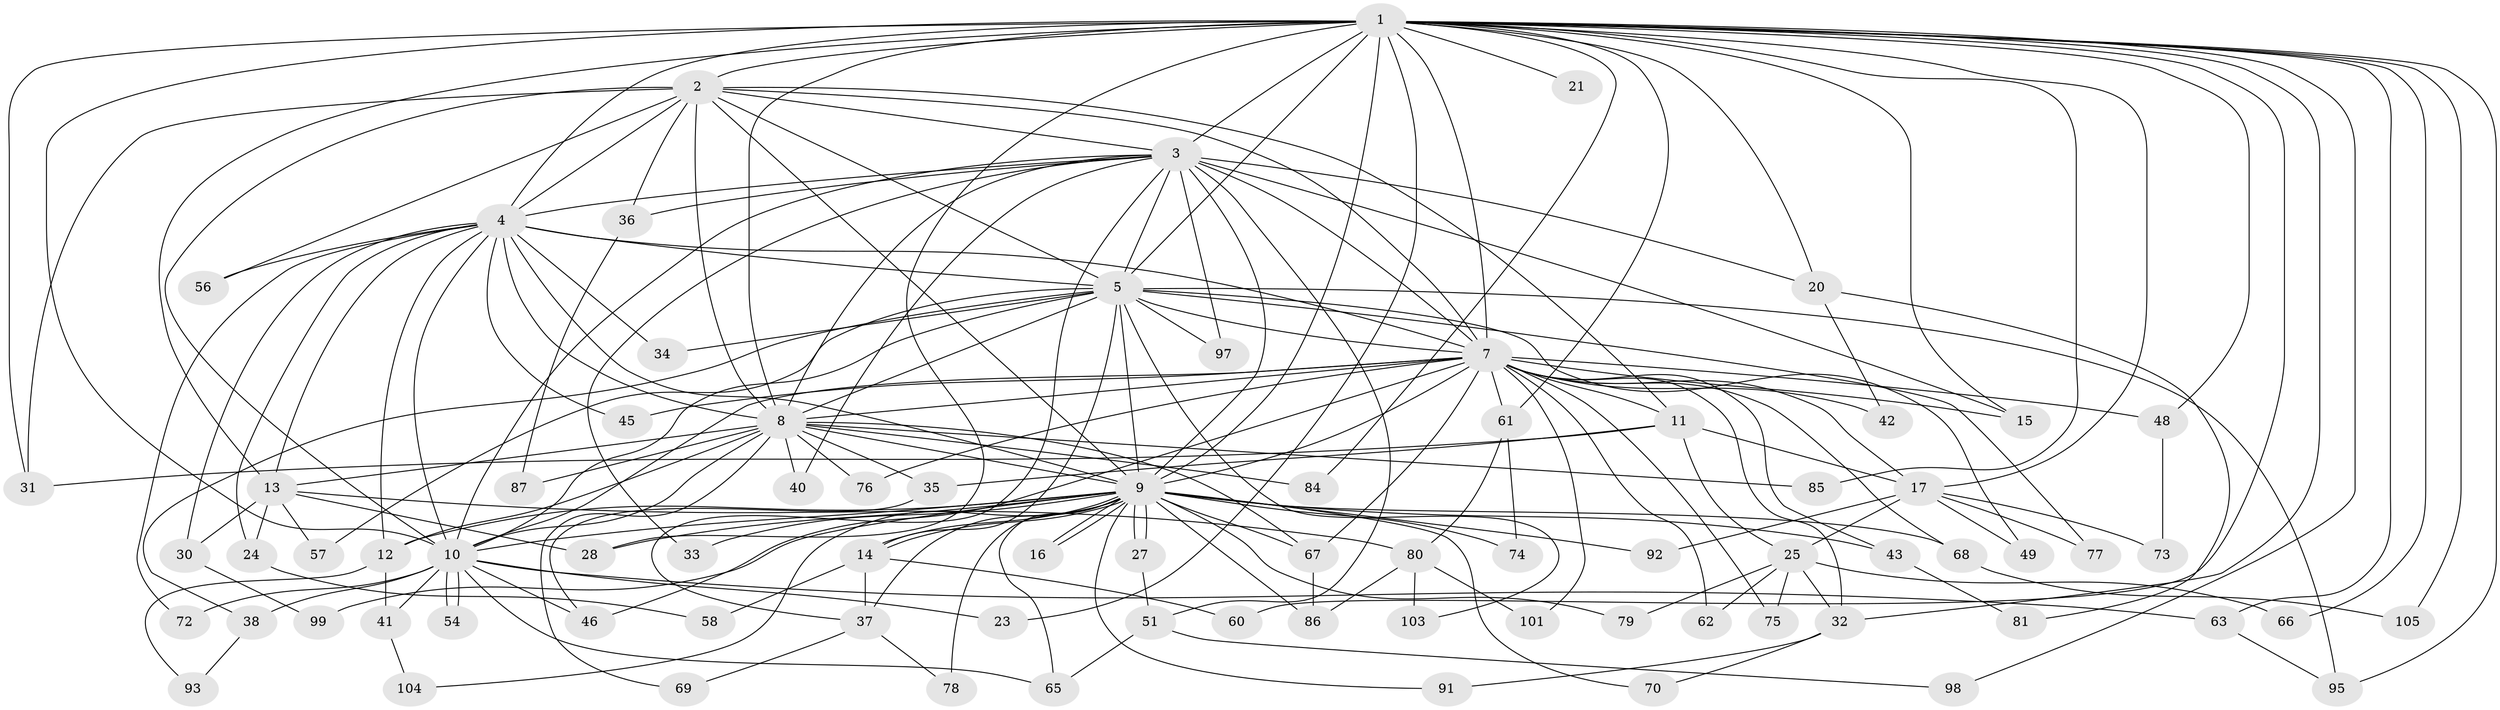 // Generated by graph-tools (version 1.1) at 2025/23/03/03/25 07:23:44]
// undirected, 80 vertices, 191 edges
graph export_dot {
graph [start="1"]
  node [color=gray90,style=filled];
  1 [super="+6"];
  2;
  3 [super="+22"];
  4 [super="+52"];
  5 [super="+47"];
  7 [super="+59"];
  8 [super="+50"];
  9 [super="+83"];
  10 [super="+18"];
  11 [super="+90"];
  12 [super="+39"];
  13 [super="+19"];
  14 [super="+26"];
  15 [super="+71"];
  16;
  17 [super="+44"];
  20;
  21;
  23;
  24;
  25 [super="+53"];
  27;
  28 [super="+29"];
  30;
  31 [super="+96"];
  32 [super="+82"];
  33;
  34;
  35;
  36;
  37 [super="+55"];
  38;
  40;
  41;
  42;
  43;
  45;
  46 [super="+64"];
  48;
  49;
  51 [super="+94"];
  54;
  56;
  57 [super="+100"];
  58;
  60;
  61;
  62;
  63;
  65;
  66;
  67;
  68;
  69;
  70;
  72;
  73;
  74;
  75;
  76;
  77;
  78 [super="+89"];
  79;
  80;
  81;
  84;
  85;
  86 [super="+88"];
  87;
  91;
  92;
  93;
  95 [super="+102"];
  97;
  98;
  99;
  101;
  103;
  104;
  105;
  1 -- 2 [weight=2];
  1 -- 3 [weight=3];
  1 -- 4 [weight=2];
  1 -- 5 [weight=3];
  1 -- 7 [weight=2];
  1 -- 8 [weight=3];
  1 -- 9 [weight=2];
  1 -- 10 [weight=3];
  1 -- 17;
  1 -- 23;
  1 -- 28;
  1 -- 31;
  1 -- 32;
  1 -- 61;
  1 -- 66;
  1 -- 85;
  1 -- 98;
  1 -- 15;
  1 -- 20;
  1 -- 21;
  1 -- 84;
  1 -- 95;
  1 -- 105;
  1 -- 48;
  1 -- 60;
  1 -- 63;
  1 -- 13;
  2 -- 3;
  2 -- 4;
  2 -- 5;
  2 -- 7;
  2 -- 8;
  2 -- 9;
  2 -- 10;
  2 -- 11 [weight=2];
  2 -- 31;
  2 -- 36;
  2 -- 56;
  3 -- 4;
  3 -- 5;
  3 -- 7;
  3 -- 8;
  3 -- 9;
  3 -- 10;
  3 -- 20;
  3 -- 33;
  3 -- 36;
  3 -- 37;
  3 -- 40;
  3 -- 51;
  3 -- 15;
  3 -- 97;
  4 -- 5;
  4 -- 7 [weight=2];
  4 -- 8;
  4 -- 9;
  4 -- 10;
  4 -- 13;
  4 -- 24;
  4 -- 30;
  4 -- 34;
  4 -- 45;
  4 -- 56;
  4 -- 72;
  4 -- 12 [weight=2];
  5 -- 7;
  5 -- 8;
  5 -- 9;
  5 -- 10;
  5 -- 34;
  5 -- 38;
  5 -- 57 [weight=2];
  5 -- 77;
  5 -- 95;
  5 -- 49;
  5 -- 97;
  5 -- 103;
  5 -- 14;
  7 -- 8;
  7 -- 9;
  7 -- 10;
  7 -- 11;
  7 -- 15;
  7 -- 32;
  7 -- 42;
  7 -- 43;
  7 -- 45;
  7 -- 46;
  7 -- 48;
  7 -- 61;
  7 -- 62;
  7 -- 67;
  7 -- 68;
  7 -- 75;
  7 -- 76;
  7 -- 101;
  7 -- 17;
  8 -- 9;
  8 -- 10;
  8 -- 12;
  8 -- 13;
  8 -- 35;
  8 -- 40;
  8 -- 67;
  8 -- 76;
  8 -- 84;
  8 -- 85;
  8 -- 87;
  8 -- 69;
  9 -- 10;
  9 -- 12;
  9 -- 14;
  9 -- 14;
  9 -- 16;
  9 -- 16;
  9 -- 27;
  9 -- 27;
  9 -- 33;
  9 -- 37;
  9 -- 43;
  9 -- 65;
  9 -- 68;
  9 -- 70;
  9 -- 74;
  9 -- 78 [weight=2];
  9 -- 79;
  9 -- 86;
  9 -- 91;
  9 -- 92;
  9 -- 99;
  9 -- 104;
  9 -- 67;
  9 -- 28;
  10 -- 23;
  10 -- 38;
  10 -- 41;
  10 -- 54;
  10 -- 54;
  10 -- 63;
  10 -- 65;
  10 -- 72;
  10 -- 46;
  11 -- 17;
  11 -- 25;
  11 -- 35;
  11 -- 31;
  12 -- 41;
  12 -- 93;
  13 -- 30;
  13 -- 57;
  13 -- 80;
  13 -- 24;
  13 -- 28;
  14 -- 60;
  14 -- 58;
  14 -- 37;
  17 -- 25;
  17 -- 49;
  17 -- 77;
  17 -- 73;
  17 -- 92;
  20 -- 42;
  20 -- 81;
  24 -- 58;
  25 -- 62;
  25 -- 75;
  25 -- 79;
  25 -- 32;
  25 -- 66;
  27 -- 51;
  30 -- 99;
  32 -- 70;
  32 -- 91;
  35 -- 46;
  36 -- 87;
  37 -- 78;
  37 -- 69;
  38 -- 93;
  41 -- 104;
  43 -- 81;
  48 -- 73;
  51 -- 65;
  51 -- 98;
  61 -- 74;
  61 -- 80;
  63 -- 95;
  67 -- 86;
  68 -- 105;
  80 -- 101;
  80 -- 103;
  80 -- 86;
}
